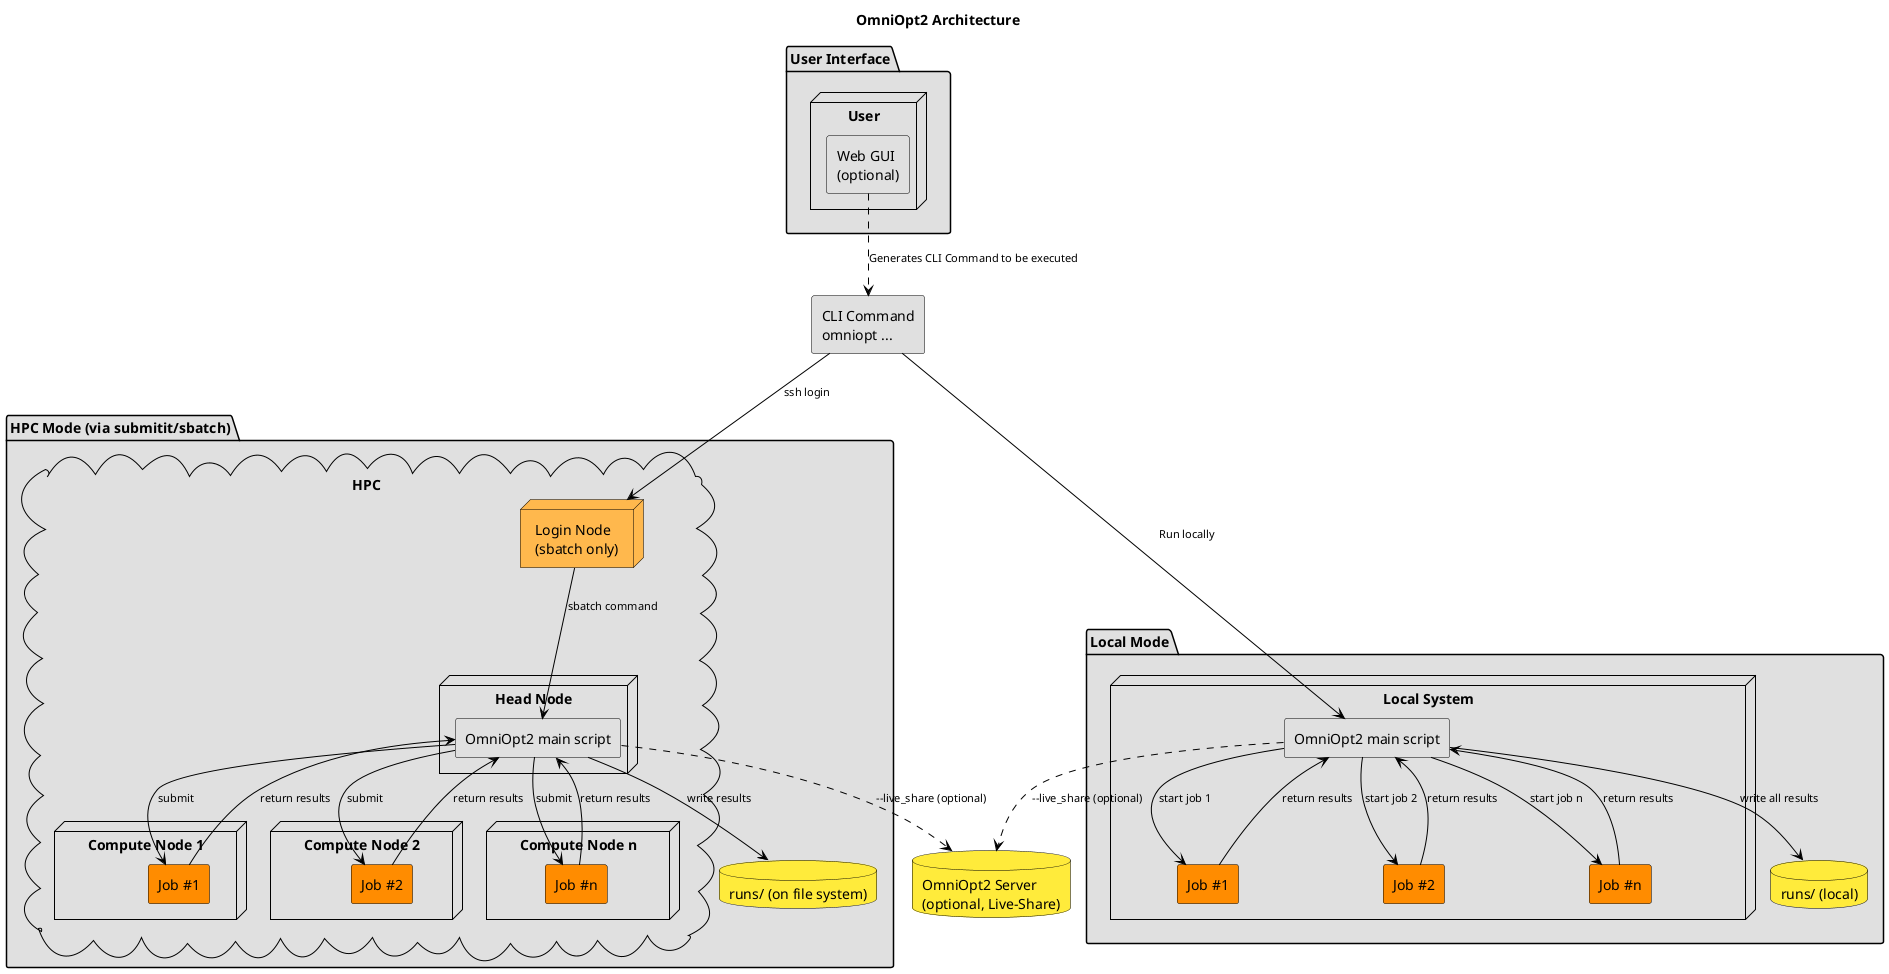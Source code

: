 @startuml

!if (MODE_DARK == "true")
  skinparam backgroundColor #000000
  skinparam defaultFontColor #ffffff
  skinparam titleFontColor #ffffff
  skinparam componentFontColor #ffffff
  skinparam nodeFontColor #ffffff
  skinparam databaseFontColor #ffffff
  skinparam arrowColor #ffffff
  skinparam ArrowFontColor #ffffff

  skinparam componentBackgroundColor #1e1e1e
  skinparam nodeBackgroundColor #CC7000   ' dunkles Orange/Braun
  skinparam databaseBackgroundColor #003366
  skinparam packageBackgroundColor #1e1e1e
  skinparam cloudBackgroundColor #1e1e1e

  skinparam componentBorderColor #ffffff
  skinparam nodeBorderColor #ffffff
  skinparam databaseBorderColor #ffffff
  skinparam packageBorderColor #ffffff
  skinparam cloudBorderColor #ffffff
  skinparam rectangleBorderColor #ffffff

  ' Jobs Farben
  skinparam componentBackgroundColor #1e1e1e
  ' Wir definieren Jobs separat weiter unten per note oder workaround (wegen PlantUML Limitierungen)
!else
  skinparam backgroundColor #ffffff
  skinparam defaultFontColor #000000
  skinparam titleFontColor #000000
  skinparam componentFontColor #000000
  skinparam nodeFontColor #000000
  skinparam databaseFontColor #000000
  skinparam arrowColor #000000
  skinparam ArrowFontColor #000000

  skinparam componentBackgroundColor #e0e0e0
  skinparam nodeBackgroundColor #FFB84D   ' helleres Orange
  skinparam databaseBackgroundColor #FFEB3B
  skinparam packageBackgroundColor #e0e0e0
  skinparam cloudBackgroundColor #e0e0e0

  skinparam componentBorderColor #000000
  skinparam nodeBorderColor #000000
  skinparam databaseBorderColor #000000
  skinparam packageBorderColor #000000
  skinparam cloudBorderColor #000000
  skinparam rectangleBorderColor #000000
!endif

skinparam componentStyle rectangle
skinparam defaultFontName Monospace
skinparam ArrowFontSize 11

title OmniOpt2 Architecture

package "User Interface" {
  node "User" {
    component "Web GUI\n(optional)" as GUI
  }
}

component "CLI Command\nomniopt ..." as CLI


  GUI ..> CLI : Generates CLI Command to be executed

  database "OmniOpt2 Server\n(optional, Live-Share)" as OmniOpt2Server

  package "Local Mode" {
          database "runs/ (local)" as LocalRuns

          node "Local System" {
                  component "OmniOpt2 main script" as LocalCore

                  ' Jobs mit eigener Farbe:
                  !if (MODE_DARK == "true")
                    component "Job #1" as LocalJobs1 #FF8C00
                    component "Job #2" as LocalJobs2 #FF8C00
                    component "Job #n" as LocalJobsN #FF8C00
                  !else
                    component "Job #1" as LocalJobs1 #FF8C00
                    component "Job #2" as LocalJobs2 #FF8C00
                    component "Job #n" as LocalJobsN #FF8C00
                  !endif
          }

          CLI --> LocalCore : Run locally

                  LocalCore --> LocalJobs1 : start job 1
                  LocalJobs1 --> LocalCore : return results

                  LocalCore --> LocalJobs2 : start job 2
                  LocalJobs2 --> LocalCore : return results

                  LocalCore --> LocalJobsN : start job n
                  LocalJobsN --> LocalCore : return results

                  LocalCore --> LocalRuns : write all results

                  LocalCore ..> OmniOpt2Server : --live_share (optional)
  }

  package "HPC Mode (via submitit/sbatch)" {

    cloud "HPC" {

      !if (MODE_DARK == "true")
        node "Login Node\n(sbatch only)" as LoginNode #CC7000
        node "Head Node" {
          component "OmniOpt2 main script" as HPCMaster
        }
        node "Compute Node 1" {
          component "Job #1" as Job1 #FF8C00
        }
        node "Compute Node 2" {
          component "Job #2" as Job2 #FF8C00
        }
        node "Compute Node n" {
          component "Job #n" as Job3 #FF8C00
        }
      !else
        node "Login Node\n(sbatch only)" as LoginNode #FFB84D
        node "Head Node" {
          component "OmniOpt2 main script" as HPCMaster
        }
        node "Compute Node 1" {
          component "Job #1" as Job1 #FF8C00
        }
        node "Compute Node 2" {
          component "Job #2" as Job2 #FF8C00
        }
        node "Compute Node n" {
          component "Job #n" as Job3 #FF8C00
        }
      !endif

    }

    database "runs/ (on file system)" as HPCRuns

    CLI --> LoginNode : ssh login
    LoginNode --> HPCMaster : sbatch command

    HPCMaster --> Job1 : submit
    HPCMaster --> Job2 : submit
    HPCMaster --> Job3 : submit

    Job1 -down-> HPCMaster : return results
    Job2 -down-> HPCMaster : return results
    Job3 -down-> HPCMaster : return results

    HPCMaster --> HPCRuns : write results
    HPCMaster ..> OmniOpt2Server : --live_share (optional)
  }

@enduml
